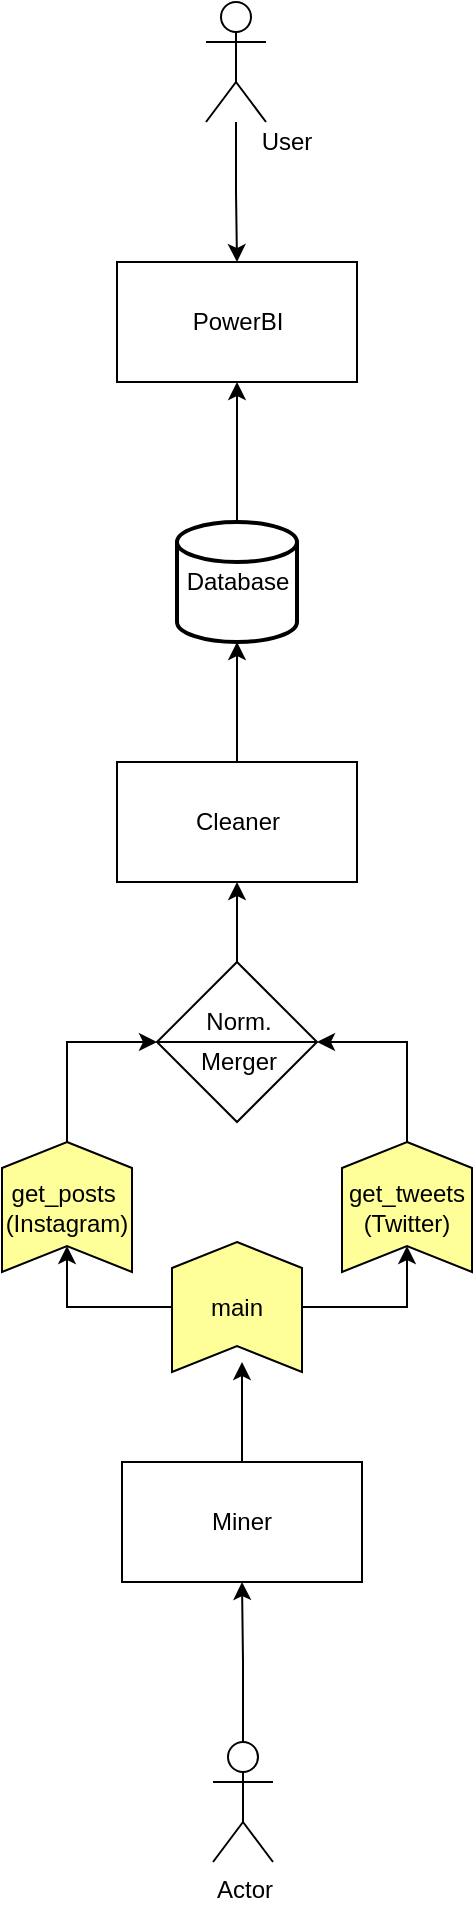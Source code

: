 <mxfile version="13.6.5">
    <diagram id="R2lEEEUBdFMjLlhIrx00" name="Page-1">
        <mxGraphModel dx="827" dy="535" grid="1" gridSize="10" guides="1" tooltips="1" connect="1" arrows="1" fold="1" page="1" pageScale="1" pageWidth="850" pageHeight="1100" math="0" shadow="0" extFonts="Permanent Marker^https://fonts.googleapis.com/css?family=Permanent+Marker">
            <root>
                <mxCell id="0"/>
                <mxCell id="1" parent="0"/>
                <mxCell id="kR1uNBJ5zPGEUxJ8ohtR-52" style="edgeStyle=orthogonalEdgeStyle;rounded=0;orthogonalLoop=1;jettySize=auto;html=1;entryX=0.5;entryY=0;entryDx=0;entryDy=0;" parent="1" source="kR1uNBJ5zPGEUxJ8ohtR-42" target="29" edge="1">
                    <mxGeometry relative="1" as="geometry"/>
                </mxCell>
                <mxCell id="kR1uNBJ5zPGEUxJ8ohtR-42" value="" style="shape=umlActor;verticalLabelPosition=bottom;verticalAlign=top;html=1;outlineConnect=0;" parent="1" vertex="1">
                    <mxGeometry x="410" y="90" width="30" height="60" as="geometry"/>
                </mxCell>
                <mxCell id="kR1uNBJ5zPGEUxJ8ohtR-44" value="User" style="text;html=1;align=center;verticalAlign=middle;resizable=0;points=[];autosize=1;" parent="1" vertex="1">
                    <mxGeometry x="430" y="150" width="40" height="20" as="geometry"/>
                </mxCell>
                <mxCell id="kR1uNBJ5zPGEUxJ8ohtR-46" style="edgeStyle=orthogonalEdgeStyle;rounded=0;orthogonalLoop=1;jettySize=auto;html=1;entryX=0.5;entryY=1;entryDx=0;entryDy=0;" parent="1" source="kR1uNBJ5zPGEUxJ8ohtR-45" target="S-BTsB1v4fZNN3GdIcwO-2" edge="1">
                    <mxGeometry relative="1" as="geometry"/>
                </mxCell>
                <mxCell id="kR1uNBJ5zPGEUxJ8ohtR-45" value="Actor" style="shape=umlActor;verticalLabelPosition=bottom;verticalAlign=top;html=1;outlineConnect=0;" parent="1" vertex="1">
                    <mxGeometry x="413.5" y="960" width="30" height="60" as="geometry"/>
                </mxCell>
                <mxCell id="12" style="edgeStyle=orthogonalEdgeStyle;rounded=0;orthogonalLoop=1;jettySize=auto;html=1;" parent="1" source="S-BTsB1v4fZNN3GdIcwO-2" edge="1">
                    <mxGeometry relative="1" as="geometry">
                        <mxPoint x="428" y="770" as="targetPoint"/>
                    </mxGeometry>
                </mxCell>
                <mxCell id="S-BTsB1v4fZNN3GdIcwO-2" value="Miner" style="rounded=0;whiteSpace=wrap;html=1;" parent="1" vertex="1">
                    <mxGeometry x="368" y="820" width="120" height="60" as="geometry"/>
                </mxCell>
                <mxCell id="2" value="&lt;font color=&quot;#000000&quot;&gt;get_tweets&lt;br&gt;(Twitter)&lt;br&gt;&lt;/font&gt;" style="html=1;outlineConnect=0;whiteSpace=wrap;fillColor=#ffff99;shape=mxgraph.archimate3.function;" parent="1" vertex="1">
                    <mxGeometry x="478" y="660" width="65" height="65" as="geometry"/>
                </mxCell>
                <mxCell id="4" value="&lt;font color=&quot;#000000&quot;&gt;get_posts&amp;nbsp;&lt;br&gt;(Instagram)&lt;br&gt;&lt;/font&gt;" style="html=1;outlineConnect=0;whiteSpace=wrap;fillColor=#ffff99;shape=mxgraph.archimate3.function;" parent="1" vertex="1">
                    <mxGeometry x="308" y="660" width="65" height="65" as="geometry"/>
                </mxCell>
                <mxCell id="kR1uNBJ5zPGEUxJ8ohtR-39" style="edgeStyle=orthogonalEdgeStyle;rounded=0;orthogonalLoop=1;jettySize=auto;html=1;entryX=0.5;entryY=1;entryDx=0;entryDy=0;" parent="1" source="7" target="29" edge="1">
                    <mxGeometry relative="1" as="geometry">
                        <mxPoint x="423" y="290" as="targetPoint"/>
                    </mxGeometry>
                </mxCell>
                <mxCell id="7" value="Database" style="strokeWidth=2;html=1;shape=mxgraph.flowchart.database;whiteSpace=wrap;" parent="1" vertex="1">
                    <mxGeometry x="395.5" y="350" width="60" height="60" as="geometry"/>
                </mxCell>
                <mxCell id="kR1uNBJ5zPGEUxJ8ohtR-53" style="edgeStyle=orthogonalEdgeStyle;rounded=0;orthogonalLoop=1;jettySize=auto;html=1;entryX=0.5;entryY=0.8;entryDx=0;entryDy=0;entryPerimeter=0;" parent="1" source="13" target="2" edge="1">
                    <mxGeometry relative="1" as="geometry">
                        <Array as="points">
                            <mxPoint x="511" y="743"/>
                        </Array>
                    </mxGeometry>
                </mxCell>
                <mxCell id="kR1uNBJ5zPGEUxJ8ohtR-54" style="edgeStyle=orthogonalEdgeStyle;rounded=0;orthogonalLoop=1;jettySize=auto;html=1;entryX=0.5;entryY=0.8;entryDx=0;entryDy=0;entryPerimeter=0;" parent="1" source="13" target="4" edge="1">
                    <mxGeometry relative="1" as="geometry">
                        <Array as="points">
                            <mxPoint x="341" y="743"/>
                        </Array>
                    </mxGeometry>
                </mxCell>
                <mxCell id="13" value="&lt;font color=&quot;#000000&quot;&gt;main&lt;br&gt;&lt;/font&gt;" style="html=1;outlineConnect=0;whiteSpace=wrap;fillColor=#ffff99;shape=mxgraph.archimate3.function;" parent="1" vertex="1">
                    <mxGeometry x="393" y="710" width="65" height="65" as="geometry"/>
                </mxCell>
                <mxCell id="28" style="edgeStyle=orthogonalEdgeStyle;rounded=0;orthogonalLoop=1;jettySize=auto;html=1;entryX=0.5;entryY=1;entryDx=0;entryDy=0;entryPerimeter=0;" parent="1" source="23" target="7" edge="1">
                    <mxGeometry relative="1" as="geometry">
                        <mxPoint x="423" y="420" as="targetPoint"/>
                    </mxGeometry>
                </mxCell>
                <mxCell id="23" value="Cleaner" style="rounded=0;whiteSpace=wrap;html=1;" parent="1" vertex="1">
                    <mxGeometry x="365.5" y="470" width="120" height="60" as="geometry"/>
                </mxCell>
                <mxCell id="kR1uNBJ5zPGEUxJ8ohtR-50" style="edgeStyle=orthogonalEdgeStyle;rounded=0;orthogonalLoop=1;jettySize=auto;html=1;entryX=0.5;entryY=1;entryDx=0;entryDy=0;" parent="1" source="24" target="23" edge="1">
                    <mxGeometry relative="1" as="geometry"/>
                </mxCell>
                <mxCell id="24" value="" style="shape=sortShape;perimeter=rhombusPerimeter;whiteSpace=wrap;html=1;" parent="1" vertex="1">
                    <mxGeometry x="385.5" y="570" width="80" height="80" as="geometry"/>
                </mxCell>
                <mxCell id="26" style="edgeStyle=orthogonalEdgeStyle;rounded=0;orthogonalLoop=1;jettySize=auto;html=1;entryX=1;entryY=0.5;entryDx=0;entryDy=0;" parent="1" source="2" target="24" edge="1">
                    <mxGeometry relative="1" as="geometry">
                        <Array as="points">
                            <mxPoint x="510" y="610"/>
                        </Array>
                    </mxGeometry>
                </mxCell>
                <mxCell id="25" style="edgeStyle=orthogonalEdgeStyle;rounded=0;orthogonalLoop=1;jettySize=auto;html=1;entryX=0;entryY=0.5;entryDx=0;entryDy=0;" parent="1" source="4" target="24" edge="1">
                    <mxGeometry relative="1" as="geometry">
                        <Array as="points">
                            <mxPoint x="340" y="610"/>
                        </Array>
                    </mxGeometry>
                </mxCell>
                <mxCell id="29" value="PowerBI" style="rounded=0;whiteSpace=wrap;html=1;" parent="1" vertex="1">
                    <mxGeometry x="365.5" y="220" width="120" height="60" as="geometry"/>
                </mxCell>
                <mxCell id="kR1uNBJ5zPGEUxJ8ohtR-40" value="Merger" style="text;html=1;align=center;verticalAlign=middle;resizable=0;points=[];autosize=1;" parent="1" vertex="1">
                    <mxGeometry x="400.5" y="610" width="50" height="20" as="geometry"/>
                </mxCell>
                <mxCell id="kR1uNBJ5zPGEUxJ8ohtR-55" value="Norm." style="text;html=1;align=center;verticalAlign=middle;resizable=0;points=[];autosize=1;" parent="1" vertex="1">
                    <mxGeometry x="400.5" y="590" width="50" height="20" as="geometry"/>
                </mxCell>
            </root>
        </mxGraphModel>
    </diagram>
</mxfile>